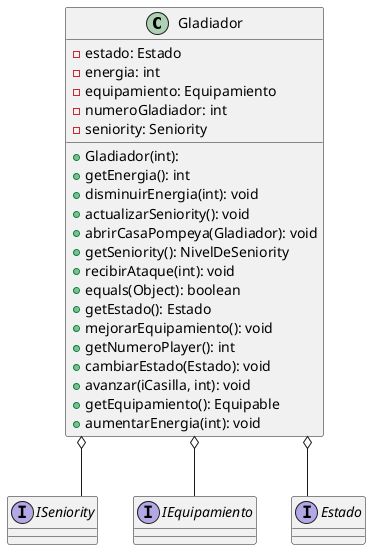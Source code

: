 @startuml
skinparam linetype ortho

class Gladiador {
  + Gladiador(int):
  - estado: Estado
  - energia: int
  - equipamiento: Equipamiento
  - numeroGladiador: int
  - seniority: Seniority
  + getEnergia(): int
  + disminuirEnergia(int): void
  + actualizarSeniority(): void
  + abrirCasaPompeya(Gladiador): void
  + getSeniority(): NivelDeSeniority
  + recibirAtaque(int): void
  + equals(Object): boolean
  + getEstado(): Estado
  + mejorarEquipamiento(): void
  + getNumeroPlayer(): int
  + cambiarEstado(Estado): void
  + avanzar(iCasilla, int): void
  + getEquipamiento(): Equipable
  + aumentarEnergia(int): void
}

interface ISeniority
interface IEquipamiento
interface Estado



Gladiador o-- ISeniority
Gladiador o-- IEquipamiento
Gladiador o-- Estado


@enduml